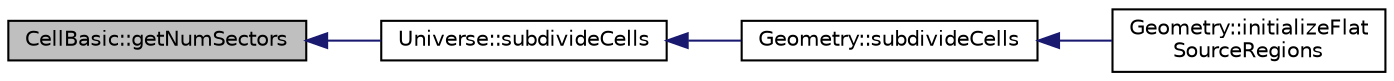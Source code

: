 digraph "CellBasic::getNumSectors"
{
  edge [fontname="Helvetica",fontsize="10",labelfontname="Helvetica",labelfontsize="10"];
  node [fontname="Helvetica",fontsize="10",shape=record];
  rankdir="LR";
  Node1 [label="CellBasic::getNumSectors",height=0.2,width=0.4,color="black", fillcolor="grey75", style="filled" fontcolor="black"];
  Node1 -> Node2 [dir="back",color="midnightblue",fontsize="10",style="solid",fontname="Helvetica"];
  Node2 [label="Universe::subdivideCells",height=0.2,width=0.4,color="black", fillcolor="white", style="filled",URL="$classUniverse.html#ae3952c88390eda788da540d421d0b139",tooltip="Subdivides all of the Cells within this Universe into rings and angular sectors."];
  Node2 -> Node3 [dir="back",color="midnightblue",fontsize="10",style="solid",fontname="Helvetica"];
  Node3 [label="Geometry::subdivideCells",height=0.2,width=0.4,color="black", fillcolor="white", style="filled",URL="$classGeometry.html#a8a81fa7b3dec100737f1dcc566f4d2ca",tooltip="Subidivides all Cells in the Geometry into rings and angular sectors."];
  Node3 -> Node4 [dir="back",color="midnightblue",fontsize="10",style="solid",fontname="Helvetica"];
  Node4 [label="Geometry::initializeFlat\lSourceRegions",height=0.2,width=0.4,color="black", fillcolor="white", style="filled",URL="$classGeometry.html#ad951597b0a94c3f4c43db865ae30218d",tooltip="Compute the number of flat source regions in the Geometry and initialize arrays for FSR IDs and maps..."];
}

